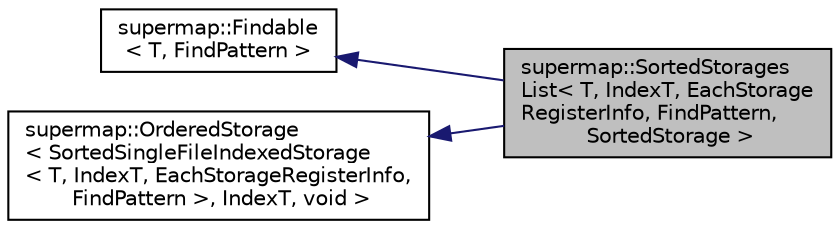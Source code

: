 digraph "supermap::SortedStoragesList&lt; T, IndexT, EachStorageRegisterInfo, FindPattern, SortedStorage &gt;"
{
 // LATEX_PDF_SIZE
  edge [fontname="Helvetica",fontsize="10",labelfontname="Helvetica",labelfontsize="10"];
  node [fontname="Helvetica",fontsize="10",shape=record];
  rankdir="LR";
  Node1 [label="supermap::SortedStorages\lList\< T, IndexT, EachStorage\lRegisterInfo, FindPattern,\l SortedStorage \>",height=0.2,width=0.4,color="black", fillcolor="grey75", style="filled", fontcolor="black",tooltip="Abstract list of single file sorted storages."];
  Node2 -> Node1 [dir="back",color="midnightblue",fontsize="10",style="solid",fontname="Helvetica"];
  Node2 [label="supermap::Findable\l\< T, FindPattern \>",height=0.2,width=0.4,color="black", fillcolor="white", style="filled",URL="$classsupermap_1_1Findable.html",tooltip=" "];
  Node3 -> Node1 [dir="back",color="midnightblue",fontsize="10",style="solid",fontname="Helvetica"];
  Node3 [label="supermap::OrderedStorage\l\< SortedSingleFileIndexedStorage\l\< T, IndexT, EachStorageRegisterInfo,\l FindPattern \>, IndexT, void \>",height=0.2,width=0.4,color="black", fillcolor="white", style="filled",URL="$classsupermap_1_1OrderedStorage.html",tooltip=" "];
}
